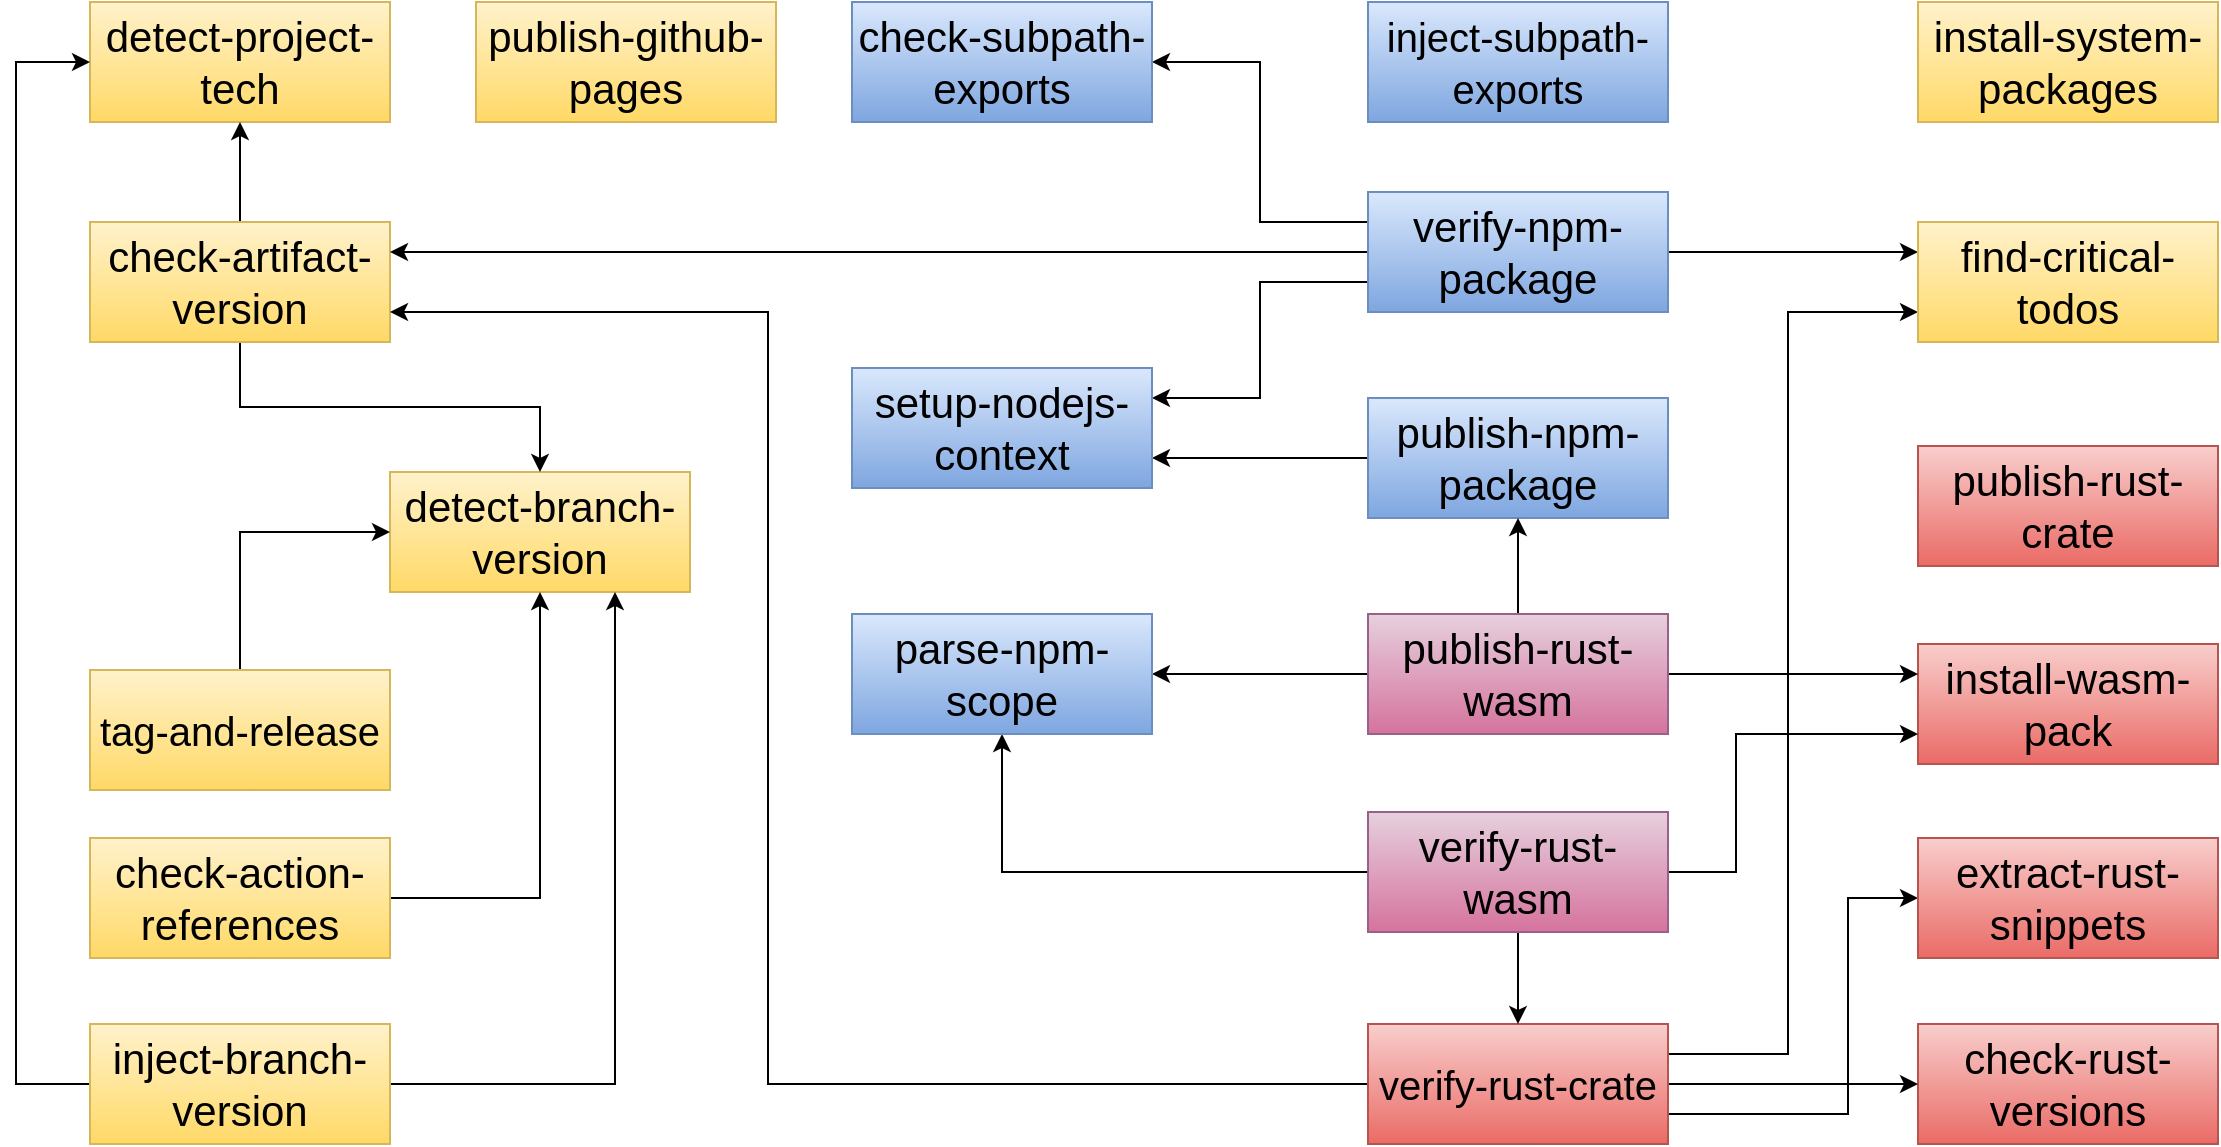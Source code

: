 <mxfile version="24.7.17">
  <diagram name="Page-1" id="WVEFT4MKlsdd_JEsjKgG">
    <mxGraphModel dx="1434" dy="815" grid="1" gridSize="10" guides="1" tooltips="1" connect="1" arrows="1" fold="1" page="1" pageScale="1" pageWidth="1280" pageHeight="640" math="0" shadow="0">
      <root>
        <mxCell id="0" />
        <mxCell id="1" parent="0" />
        <mxCell id="5F_uEz6Y_uifgk78bL69-1" value="&lt;font color=&quot;#000000&quot; style=&quot;font-size: 21px;&quot;&gt;detect-project-tech&lt;/font&gt;" style="rounded=0;whiteSpace=wrap;html=1;fillColor=#fff2cc;gradientColor=#ffd966;strokeColor=#d6b656;fontSize=21;" parent="1" vertex="1">
          <mxGeometry x="124" y="38" width="150" height="60" as="geometry" />
        </mxCell>
        <mxCell id="5F_uEz6Y_uifgk78bL69-2" value="&lt;font color=&quot;#000000&quot; style=&quot;font-size: 21px;&quot;&gt;install-wasm-pack&lt;/font&gt;" style="rounded=0;whiteSpace=wrap;html=1;fillColor=#f8cecc;gradientColor=#ea6b66;strokeColor=#b85450;fontSize=21;" parent="1" vertex="1">
          <mxGeometry x="1038" y="359" width="150" height="60" as="geometry" />
        </mxCell>
        <mxCell id="5F_uEz6Y_uifgk78bL69-3" value="&lt;font color=&quot;#000000&quot; style=&quot;font-size: 21px;&quot;&gt;check-rust-versions&lt;/font&gt;" style="rounded=0;whiteSpace=wrap;html=1;fillColor=#f8cecc;gradientColor=#ea6b66;strokeColor=#b85450;fontSize=21;" parent="1" vertex="1">
          <mxGeometry x="1038" y="549" width="150" height="60" as="geometry" />
        </mxCell>
        <mxCell id="5F_uEz6Y_uifgk78bL69-4" value="&lt;font color=&quot;#000000&quot; style=&quot;font-size: 21px;&quot;&gt;detect-branch-version&lt;/font&gt;" style="rounded=0;whiteSpace=wrap;html=1;fillColor=#fff2cc;gradientColor=#ffd966;strokeColor=#d6b656;fontSize=21;" parent="1" vertex="1">
          <mxGeometry x="274" y="273" width="150" height="60" as="geometry" />
        </mxCell>
        <mxCell id="5F_uEz6Y_uifgk78bL69-7" style="edgeStyle=orthogonalEdgeStyle;rounded=0;orthogonalLoop=1;jettySize=auto;html=1;exitX=0.5;exitY=0;exitDx=0;exitDy=0;entryX=0.5;entryY=1;entryDx=0;entryDy=0;fontSize=17;" parent="1" source="5F_uEz6Y_uifgk78bL69-5" target="5F_uEz6Y_uifgk78bL69-1" edge="1">
          <mxGeometry relative="1" as="geometry" />
        </mxCell>
        <mxCell id="27VhhjaNEkj5jJPGuZWT-5" style="edgeStyle=orthogonalEdgeStyle;rounded=0;orthogonalLoop=1;jettySize=auto;html=1;exitX=0.5;exitY=1;exitDx=0;exitDy=0;entryX=0.5;entryY=0;entryDx=0;entryDy=0;" parent="1" source="5F_uEz6Y_uifgk78bL69-5" target="5F_uEz6Y_uifgk78bL69-4" edge="1">
          <mxGeometry relative="1" as="geometry" />
        </mxCell>
        <mxCell id="5F_uEz6Y_uifgk78bL69-5" value="&lt;font color=&quot;#000000&quot; style=&quot;font-size: 21px;&quot;&gt;check-artifact-version&lt;/font&gt;" style="rounded=0;whiteSpace=wrap;html=1;fillColor=#fff2cc;gradientColor=#ffd966;strokeColor=#d6b656;fontSize=21;" parent="1" vertex="1">
          <mxGeometry x="124" y="148" width="150" height="60" as="geometry" />
        </mxCell>
        <mxCell id="R0RN9PVhyACfvfY2AZyn-1" style="edgeStyle=orthogonalEdgeStyle;rounded=0;orthogonalLoop=1;jettySize=auto;html=1;exitX=0.5;exitY=0;exitDx=0;exitDy=0;entryX=0;entryY=0.5;entryDx=0;entryDy=0;" parent="1" source="5F_uEz6Y_uifgk78bL69-8" target="5F_uEz6Y_uifgk78bL69-4" edge="1">
          <mxGeometry relative="1" as="geometry" />
        </mxCell>
        <mxCell id="5F_uEz6Y_uifgk78bL69-8" value="&lt;font color=&quot;#000000&quot; style=&quot;font-size: 20px;&quot;&gt;tag-and-release&lt;/font&gt;" style="rounded=0;whiteSpace=wrap;html=1;fillColor=#fff2cc;gradientColor=#ffd966;strokeColor=#d6b656;fontSize=21;" parent="1" vertex="1">
          <mxGeometry x="124" y="372" width="150" height="60" as="geometry" />
        </mxCell>
        <mxCell id="xONDt2tRpeTbLGQEQaBS-12" style="edgeStyle=orthogonalEdgeStyle;rounded=0;orthogonalLoop=1;jettySize=auto;html=1;exitX=0;exitY=0.5;exitDx=0;exitDy=0;entryX=1;entryY=0.75;entryDx=0;entryDy=0;" parent="1" source="5F_uEz6Y_uifgk78bL69-10" target="5F_uEz6Y_uifgk78bL69-5" edge="1">
          <mxGeometry relative="1" as="geometry">
            <Array as="points">
              <mxPoint x="463" y="579" />
              <mxPoint x="463" y="193" />
            </Array>
          </mxGeometry>
        </mxCell>
        <mxCell id="S7qZsbOynI-plU8JFAJH-2" style="edgeStyle=orthogonalEdgeStyle;rounded=0;orthogonalLoop=1;jettySize=auto;html=1;exitX=1;exitY=0.25;exitDx=0;exitDy=0;entryX=0;entryY=0.75;entryDx=0;entryDy=0;" parent="1" source="5F_uEz6Y_uifgk78bL69-10" target="-g0peTl4rt_80_YKgBvN-1" edge="1">
          <mxGeometry relative="1" as="geometry">
            <Array as="points">
              <mxPoint x="973" y="564" />
              <mxPoint x="973" y="193" />
            </Array>
          </mxGeometry>
        </mxCell>
        <mxCell id="S7qZsbOynI-plU8JFAJH-3" style="edgeStyle=orthogonalEdgeStyle;rounded=0;orthogonalLoop=1;jettySize=auto;html=1;exitX=1;exitY=0.5;exitDx=0;exitDy=0;entryX=0;entryY=0.5;entryDx=0;entryDy=0;" parent="1" source="5F_uEz6Y_uifgk78bL69-10" target="5F_uEz6Y_uifgk78bL69-3" edge="1">
          <mxGeometry relative="1" as="geometry" />
        </mxCell>
        <mxCell id="S7qZsbOynI-plU8JFAJH-5" style="edgeStyle=orthogonalEdgeStyle;rounded=0;orthogonalLoop=1;jettySize=auto;html=1;exitX=1;exitY=0.75;exitDx=0;exitDy=0;entryX=0;entryY=0.5;entryDx=0;entryDy=0;" parent="1" source="5F_uEz6Y_uifgk78bL69-10" target="V_-eHLgGtdioPDiCoV3Y-1" edge="1">
          <mxGeometry relative="1" as="geometry">
            <Array as="points">
              <mxPoint x="1003" y="594" />
              <mxPoint x="1003" y="486" />
            </Array>
          </mxGeometry>
        </mxCell>
        <mxCell id="5F_uEz6Y_uifgk78bL69-10" value="&lt;font style=&quot;font-size: 20px;&quot;&gt;&lt;span style=&quot;color: rgb(0, 0, 0);&quot;&gt;verify&lt;/span&gt;&lt;font color=&quot;#000000&quot; style=&quot;font-size: 20px;&quot;&gt;-rust-crate&lt;/font&gt;&lt;/font&gt;" style="rounded=0;whiteSpace=wrap;html=1;fillColor=#f8cecc;gradientColor=#ea6b66;strokeColor=#b85450;fontSize=21;" parent="1" vertex="1">
          <mxGeometry x="763" y="549" width="150" height="60" as="geometry" />
        </mxCell>
        <mxCell id="5F_uEz6Y_uifgk78bL69-13" value="&lt;font color=&quot;#000000&quot; style=&quot;font-size: 21px;&quot;&gt;publish-rust-crate&lt;/font&gt;" style="rounded=0;whiteSpace=wrap;html=1;fillColor=#f8cecc;gradientColor=#ea6b66;strokeColor=#b85450;fontSize=21;" parent="1" vertex="1">
          <mxGeometry x="1038" y="260" width="150" height="60" as="geometry" />
        </mxCell>
        <mxCell id="-g0peTl4rt_80_YKgBvN-3" style="edgeStyle=orthogonalEdgeStyle;rounded=0;orthogonalLoop=1;jettySize=auto;html=1;exitX=1;exitY=0.5;exitDx=0;exitDy=0;entryX=0;entryY=0.25;entryDx=0;entryDy=0;" parent="1" source="5F_uEz6Y_uifgk78bL69-14" target="-g0peTl4rt_80_YKgBvN-1" edge="1">
          <mxGeometry relative="1" as="geometry" />
        </mxCell>
        <mxCell id="-AZoPFNOOsIVRlhCm3I_-2" style="edgeStyle=orthogonalEdgeStyle;rounded=0;orthogonalLoop=1;jettySize=auto;html=1;exitX=0;exitY=0.5;exitDx=0;exitDy=0;entryX=1;entryY=0.25;entryDx=0;entryDy=0;" parent="1" source="5F_uEz6Y_uifgk78bL69-14" target="5F_uEz6Y_uifgk78bL69-5" edge="1">
          <mxGeometry relative="1" as="geometry" />
        </mxCell>
        <mxCell id="UHnSHOiMX1kK034ZznIQ-5" style="edgeStyle=orthogonalEdgeStyle;rounded=0;orthogonalLoop=1;jettySize=auto;html=1;exitX=0;exitY=0.25;exitDx=0;exitDy=0;entryX=1;entryY=0.5;entryDx=0;entryDy=0;" parent="1" source="5F_uEz6Y_uifgk78bL69-14" target="UHnSHOiMX1kK034ZznIQ-4" edge="1">
          <mxGeometry relative="1" as="geometry" />
        </mxCell>
        <mxCell id="zN0u8qD7GRG8sksmnXtg-2" style="edgeStyle=orthogonalEdgeStyle;rounded=0;orthogonalLoop=1;jettySize=auto;html=1;exitX=0;exitY=0.75;exitDx=0;exitDy=0;entryX=1;entryY=0.25;entryDx=0;entryDy=0;" parent="1" source="5F_uEz6Y_uifgk78bL69-14" target="zN0u8qD7GRG8sksmnXtg-1" edge="1">
          <mxGeometry relative="1" as="geometry" />
        </mxCell>
        <mxCell id="5F_uEz6Y_uifgk78bL69-14" value="&lt;span style=&quot;color: rgb(0, 0, 0);&quot;&gt;verify&lt;/span&gt;&lt;font color=&quot;#000000&quot; style=&quot;font-size: 21px;&quot;&gt;-npm-package&lt;/font&gt;" style="rounded=0;whiteSpace=wrap;html=1;fillColor=#dae8fc;gradientColor=#7ea6e0;strokeColor=#6c8ebf;fontSize=21;" parent="1" vertex="1">
          <mxGeometry x="763" y="133" width="150" height="60" as="geometry" />
        </mxCell>
        <mxCell id="zN0u8qD7GRG8sksmnXtg-3" style="edgeStyle=orthogonalEdgeStyle;rounded=0;orthogonalLoop=1;jettySize=auto;html=1;exitX=0;exitY=0.5;exitDx=0;exitDy=0;entryX=1;entryY=0.75;entryDx=0;entryDy=0;" parent="1" source="5F_uEz6Y_uifgk78bL69-16" target="zN0u8qD7GRG8sksmnXtg-1" edge="1">
          <mxGeometry relative="1" as="geometry" />
        </mxCell>
        <mxCell id="5F_uEz6Y_uifgk78bL69-16" value="&lt;font color=&quot;#000000&quot; style=&quot;font-size: 21px;&quot;&gt;publish-npm-package&lt;/font&gt;" style="rounded=0;whiteSpace=wrap;html=1;fillColor=#dae8fc;gradientColor=#7ea6e0;strokeColor=#6c8ebf;fontSize=21;" parent="1" vertex="1">
          <mxGeometry x="763" y="236" width="150" height="60" as="geometry" />
        </mxCell>
        <mxCell id="xONDt2tRpeTbLGQEQaBS-3" style="edgeStyle=orthogonalEdgeStyle;rounded=0;orthogonalLoop=1;jettySize=auto;html=1;exitX=0;exitY=0.5;exitDx=0;exitDy=0;entryX=0.5;entryY=1;entryDx=0;entryDy=0;" parent="1" source="S0Hg6-S1WZmBayF-FOZm-1" target="R0RN9PVhyACfvfY2AZyn-4" edge="1">
          <mxGeometry relative="1" as="geometry" />
        </mxCell>
        <mxCell id="xONDt2tRpeTbLGQEQaBS-13" style="edgeStyle=orthogonalEdgeStyle;rounded=0;orthogonalLoop=1;jettySize=auto;html=1;exitX=0.5;exitY=1;exitDx=0;exitDy=0;entryX=0.5;entryY=0;entryDx=0;entryDy=0;" parent="1" source="S0Hg6-S1WZmBayF-FOZm-1" target="5F_uEz6Y_uifgk78bL69-10" edge="1">
          <mxGeometry relative="1" as="geometry" />
        </mxCell>
        <mxCell id="S7qZsbOynI-plU8JFAJH-1" style="edgeStyle=orthogonalEdgeStyle;rounded=0;orthogonalLoop=1;jettySize=auto;html=1;exitX=1;exitY=0.5;exitDx=0;exitDy=0;entryX=0;entryY=0.75;entryDx=0;entryDy=0;" parent="1" source="S0Hg6-S1WZmBayF-FOZm-1" target="5F_uEz6Y_uifgk78bL69-2" edge="1">
          <mxGeometry relative="1" as="geometry">
            <Array as="points">
              <mxPoint x="947" y="473" />
              <mxPoint x="947" y="404" />
            </Array>
          </mxGeometry>
        </mxCell>
        <mxCell id="S0Hg6-S1WZmBayF-FOZm-1" value="&lt;font color=&quot;#000000&quot; style=&quot;font-size: 21px;&quot;&gt;verify-rust-wasm&lt;/font&gt;" style="rounded=0;whiteSpace=wrap;html=1;fillColor=#e6d0de;strokeColor=#996185;gradientColor=#d5739d;fontSize=21;" parent="1" vertex="1">
          <mxGeometry x="763" y="443" width="150" height="60" as="geometry" />
        </mxCell>
        <mxCell id="R0RN9PVhyACfvfY2AZyn-3" style="edgeStyle=orthogonalEdgeStyle;rounded=0;orthogonalLoop=1;jettySize=auto;html=1;exitX=1;exitY=0.5;exitDx=0;exitDy=0;entryX=0.5;entryY=1;entryDx=0;entryDy=0;" parent="1" source="JbcmaUnZiUW12ubG6OzJ-1" target="5F_uEz6Y_uifgk78bL69-4" edge="1">
          <mxGeometry relative="1" as="geometry" />
        </mxCell>
        <mxCell id="JbcmaUnZiUW12ubG6OzJ-1" value="&lt;font color=&quot;#000000&quot; style=&quot;font-size: 21px;&quot;&gt;check-action-references&lt;/font&gt;" style="rounded=0;whiteSpace=wrap;html=1;fillColor=#fff2cc;strokeColor=#d6b656;fontSize=21;gradientColor=#ffd966;" parent="1" vertex="1">
          <mxGeometry x="124" y="456" width="150" height="60" as="geometry" />
        </mxCell>
        <mxCell id="27VhhjaNEkj5jJPGuZWT-2" style="edgeStyle=orthogonalEdgeStyle;rounded=0;orthogonalLoop=1;jettySize=auto;html=1;exitX=0.5;exitY=0;exitDx=0;exitDy=0;entryX=0.5;entryY=1;entryDx=0;entryDy=0;fontSize=17;" parent="1" source="27VhhjaNEkj5jJPGuZWT-1" target="5F_uEz6Y_uifgk78bL69-16" edge="1">
          <mxGeometry relative="1" as="geometry" />
        </mxCell>
        <mxCell id="27VhhjaNEkj5jJPGuZWT-4" style="edgeStyle=orthogonalEdgeStyle;rounded=0;orthogonalLoop=1;jettySize=auto;html=1;exitX=1;exitY=0.5;exitDx=0;exitDy=0;entryX=0;entryY=0.25;entryDx=0;entryDy=0;" parent="1" source="27VhhjaNEkj5jJPGuZWT-1" target="5F_uEz6Y_uifgk78bL69-2" edge="1">
          <mxGeometry relative="1" as="geometry" />
        </mxCell>
        <mxCell id="zN0u8qD7GRG8sksmnXtg-5" style="edgeStyle=orthogonalEdgeStyle;rounded=0;orthogonalLoop=1;jettySize=auto;html=1;exitX=0;exitY=0.5;exitDx=0;exitDy=0;entryX=1;entryY=0.5;entryDx=0;entryDy=0;" parent="1" source="27VhhjaNEkj5jJPGuZWT-1" target="R0RN9PVhyACfvfY2AZyn-4" edge="1">
          <mxGeometry relative="1" as="geometry" />
        </mxCell>
        <mxCell id="27VhhjaNEkj5jJPGuZWT-1" value="&lt;font color=&quot;#000000&quot; style=&quot;font-size: 21px;&quot;&gt;publish-rust-wasm&lt;/font&gt;" style="rounded=0;whiteSpace=wrap;html=1;fillColor=#e6d0de;strokeColor=#996185;gradientColor=#d5739d;fontSize=21;" parent="1" vertex="1">
          <mxGeometry x="763" y="344" width="150" height="60" as="geometry" />
        </mxCell>
        <mxCell id="zKSVHkd6np1KmGHOfuu6-2" style="edgeStyle=orthogonalEdgeStyle;rounded=0;orthogonalLoop=1;jettySize=auto;html=1;exitX=1;exitY=0.5;exitDx=0;exitDy=0;entryX=0.75;entryY=1;entryDx=0;entryDy=0;" parent="1" source="XoRaWllq_g0hGnf5YF35-1" target="5F_uEz6Y_uifgk78bL69-4" edge="1">
          <mxGeometry relative="1" as="geometry" />
        </mxCell>
        <mxCell id="9ErVGtolmtr9caJ1Cco3-1" style="edgeStyle=orthogonalEdgeStyle;rounded=0;orthogonalLoop=1;jettySize=auto;html=1;exitX=0;exitY=0.5;exitDx=0;exitDy=0;entryX=0;entryY=0.5;entryDx=0;entryDy=0;" parent="1" source="XoRaWllq_g0hGnf5YF35-1" target="5F_uEz6Y_uifgk78bL69-1" edge="1">
          <mxGeometry relative="1" as="geometry">
            <Array as="points">
              <mxPoint x="87" y="579" />
              <mxPoint x="87" y="68" />
            </Array>
          </mxGeometry>
        </mxCell>
        <mxCell id="XoRaWllq_g0hGnf5YF35-1" value="&lt;font color=&quot;#000000&quot; style=&quot;font-size: 21px;&quot;&gt;inject-branch-version&lt;/font&gt;" style="rounded=0;whiteSpace=wrap;html=1;fillColor=#fff2cc;strokeColor=#d6b656;fontSize=21;gradientColor=#ffd966;" parent="1" vertex="1">
          <mxGeometry x="124" y="549" width="150" height="60" as="geometry" />
        </mxCell>
        <mxCell id="-g0peTl4rt_80_YKgBvN-1" value="&lt;font color=&quot;#000000&quot; style=&quot;font-size: 21px;&quot;&gt;find-critical-todos&lt;/font&gt;" style="rounded=0;whiteSpace=wrap;html=1;fillColor=#fff2cc;gradientColor=#ffd966;strokeColor=#d6b656;fontSize=21;" parent="1" vertex="1">
          <mxGeometry x="1038" y="148" width="150" height="60" as="geometry" />
        </mxCell>
        <mxCell id="V_-eHLgGtdioPDiCoV3Y-1" value="&lt;font color=&quot;#000000&quot; style=&quot;font-size: 21px;&quot;&gt;extract-rust-snippets&lt;/font&gt;" style="rounded=0;whiteSpace=wrap;html=1;fillColor=#f8cecc;gradientColor=#ea6b66;strokeColor=#b85450;fontSize=21;" parent="1" vertex="1">
          <mxGeometry x="1038" y="456" width="150" height="60" as="geometry" />
        </mxCell>
        <mxCell id="R0RN9PVhyACfvfY2AZyn-4" value="&lt;font color=&quot;#000000&quot; style=&quot;font-size: 21px;&quot;&gt;parse-npm-scope&lt;/font&gt;" style="rounded=0;whiteSpace=wrap;html=1;fillColor=#dae8fc;gradientColor=#7ea6e0;strokeColor=#6c8ebf;fontSize=21;" parent="1" vertex="1">
          <mxGeometry x="505" y="344" width="150" height="60" as="geometry" />
        </mxCell>
        <mxCell id="WGftkFezZDzaaBCJNsqa-1" value="&lt;font color=&quot;#000000&quot; style=&quot;font-size: 21px;&quot;&gt;install-system-packages&lt;/font&gt;" style="rounded=0;whiteSpace=wrap;html=1;fillColor=#fff2cc;gradientColor=#ffd966;strokeColor=#d6b656;fontSize=21;rotation=0;" parent="1" vertex="1">
          <mxGeometry x="1038" y="38" width="150" height="60" as="geometry" />
        </mxCell>
        <mxCell id="-AZoPFNOOsIVRlhCm3I_-4" value="&lt;font style=&quot;font-size: 20px;&quot; color=&quot;#000000&quot;&gt;inject-subpath-exports&lt;/font&gt;" style="rounded=0;whiteSpace=wrap;html=1;fillColor=#dae8fc;gradientColor=#7ea6e0;strokeColor=#6c8ebf;fontSize=21;" parent="1" vertex="1">
          <mxGeometry x="763" y="38" width="150" height="60" as="geometry" />
        </mxCell>
        <mxCell id="UHnSHOiMX1kK034ZznIQ-4" value="&lt;font color=&quot;#000000&quot;&gt;check-subpath-exports&lt;/font&gt;" style="rounded=0;whiteSpace=wrap;html=1;fillColor=#dae8fc;gradientColor=#7ea6e0;strokeColor=#6c8ebf;fontSize=21;" parent="1" vertex="1">
          <mxGeometry x="505" y="38" width="150" height="60" as="geometry" />
        </mxCell>
        <mxCell id="zN0u8qD7GRG8sksmnXtg-1" value="&lt;font color=&quot;#000000&quot; style=&quot;font-size: 21px;&quot;&gt;setup-nodejs-context&lt;/font&gt;" style="rounded=0;whiteSpace=wrap;html=1;fillColor=#dae8fc;gradientColor=#7ea6e0;strokeColor=#6c8ebf;fontSize=21;" parent="1" vertex="1">
          <mxGeometry x="505" y="221" width="150" height="60" as="geometry" />
        </mxCell>
        <mxCell id="zN0u8qD7GRG8sksmnXtg-4" value="&lt;font color=&quot;#000000&quot; style=&quot;font-size: 21px;&quot;&gt;publish-github-pages&lt;/font&gt;" style="rounded=0;whiteSpace=wrap;html=1;fillColor=#fff2cc;gradientColor=#ffd966;strokeColor=#d6b656;fontSize=21;" parent="1" vertex="1">
          <mxGeometry x="317" y="38" width="150" height="60" as="geometry" />
        </mxCell>
      </root>
    </mxGraphModel>
  </diagram>
</mxfile>
